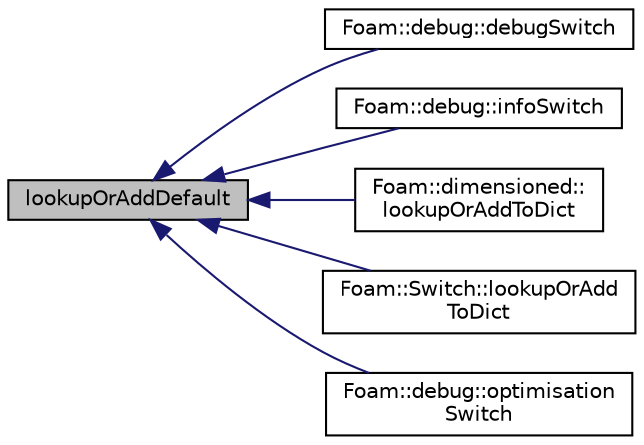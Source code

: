 digraph "lookupOrAddDefault"
{
  bgcolor="transparent";
  edge [fontname="Helvetica",fontsize="10",labelfontname="Helvetica",labelfontsize="10"];
  node [fontname="Helvetica",fontsize="10",shape=record];
  rankdir="LR";
  Node1 [label="lookupOrAddDefault",height=0.2,width=0.4,color="black", fillcolor="grey75", style="filled", fontcolor="black"];
  Node1 -> Node2 [dir="back",color="midnightblue",fontsize="10",style="solid",fontname="Helvetica"];
  Node2 [label="Foam::debug::debugSwitch",height=0.2,width=0.4,color="black",URL="$a10744.html#a8f56fbac8396e01fc88f8a299cdaf5df",tooltip="Lookup debug switch or add default value. "];
  Node1 -> Node3 [dir="back",color="midnightblue",fontsize="10",style="solid",fontname="Helvetica"];
  Node3 [label="Foam::debug::infoSwitch",height=0.2,width=0.4,color="black",URL="$a10744.html#a921eb74f68fa6fe03388d001d1583be2",tooltip="Lookup info switch or add default value. "];
  Node1 -> Node4 [dir="back",color="midnightblue",fontsize="10",style="solid",fontname="Helvetica"];
  Node4 [label="Foam::dimensioned::\llookupOrAddToDict",height=0.2,width=0.4,color="black",URL="$a00532.html#a285e5cb8ab9a13694f6acd3b38b0dfbd",tooltip="Construct from dictionary, with default value. "];
  Node1 -> Node5 [dir="back",color="midnightblue",fontsize="10",style="solid",fontname="Helvetica"];
  Node5 [label="Foam::Switch::lookupOrAdd\lToDict",height=0.2,width=0.4,color="black",URL="$a02514.html#a24caaa26f9e0b5b65e0fac0bc0a63d62",tooltip="Construct from dictionary, supplying default value so that if the. "];
  Node1 -> Node6 [dir="back",color="midnightblue",fontsize="10",style="solid",fontname="Helvetica"];
  Node6 [label="Foam::debug::optimisation\lSwitch",height=0.2,width=0.4,color="black",URL="$a10744.html#a941b7b97be4a01c2b9ea971db69f36cf",tooltip="Lookup optimisation switch or add default value. "];
}
